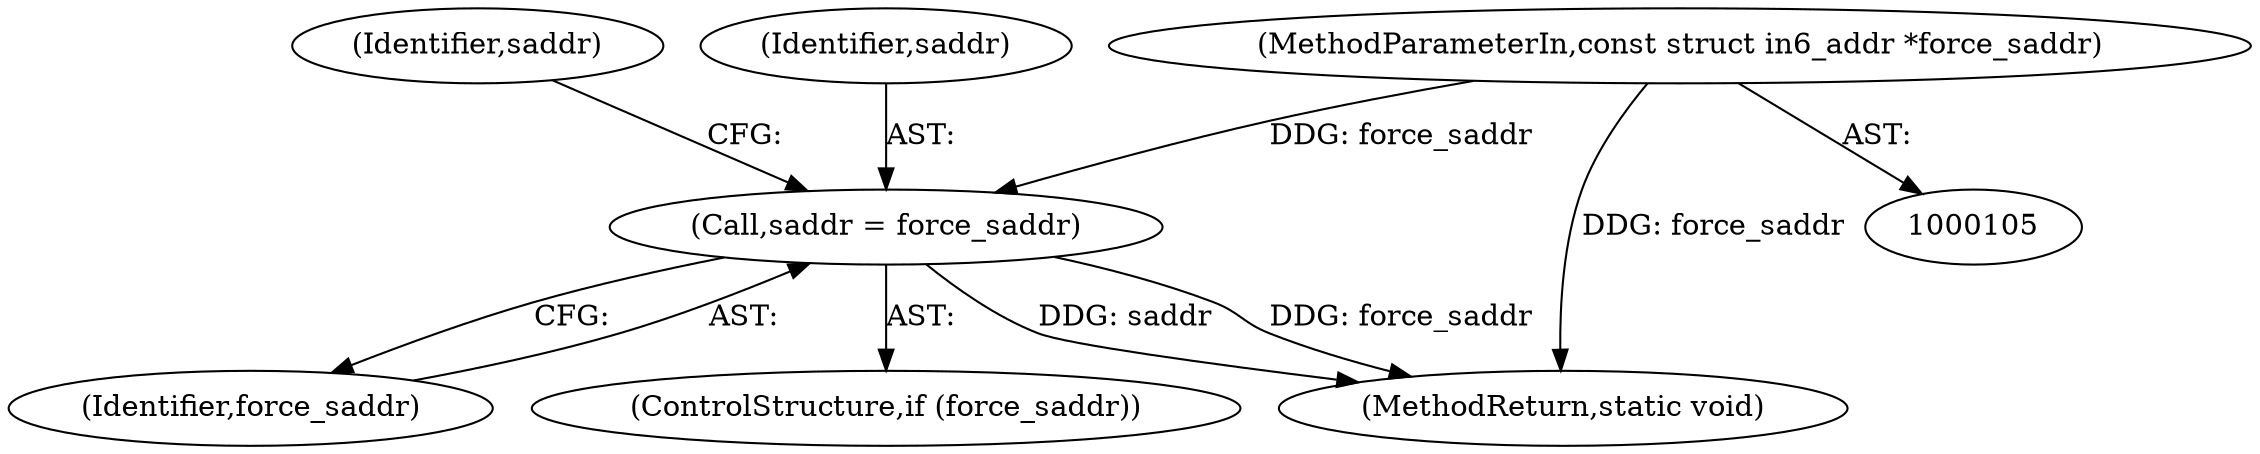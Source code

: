 digraph "0_linux_79dc7e3f1cd323be4c81aa1a94faa1b3ed987fb2@pointer" {
"1000110" [label="(MethodParameterIn,const struct in6_addr *force_saddr)"];
"1000330" [label="(Call,saddr = force_saddr)"];
"1000332" [label="(Identifier,force_saddr)"];
"1000330" [label="(Call,saddr = force_saddr)"];
"1000110" [label="(MethodParameterIn,const struct in6_addr *force_saddr)"];
"1000328" [label="(ControlStructure,if (force_saddr))"];
"1000595" [label="(MethodReturn,static void)"];
"1000334" [label="(Identifier,saddr)"];
"1000331" [label="(Identifier,saddr)"];
"1000110" -> "1000105"  [label="AST: "];
"1000110" -> "1000595"  [label="DDG: force_saddr"];
"1000110" -> "1000330"  [label="DDG: force_saddr"];
"1000330" -> "1000328"  [label="AST: "];
"1000330" -> "1000332"  [label="CFG: "];
"1000331" -> "1000330"  [label="AST: "];
"1000332" -> "1000330"  [label="AST: "];
"1000334" -> "1000330"  [label="CFG: "];
"1000330" -> "1000595"  [label="DDG: saddr"];
"1000330" -> "1000595"  [label="DDG: force_saddr"];
}
